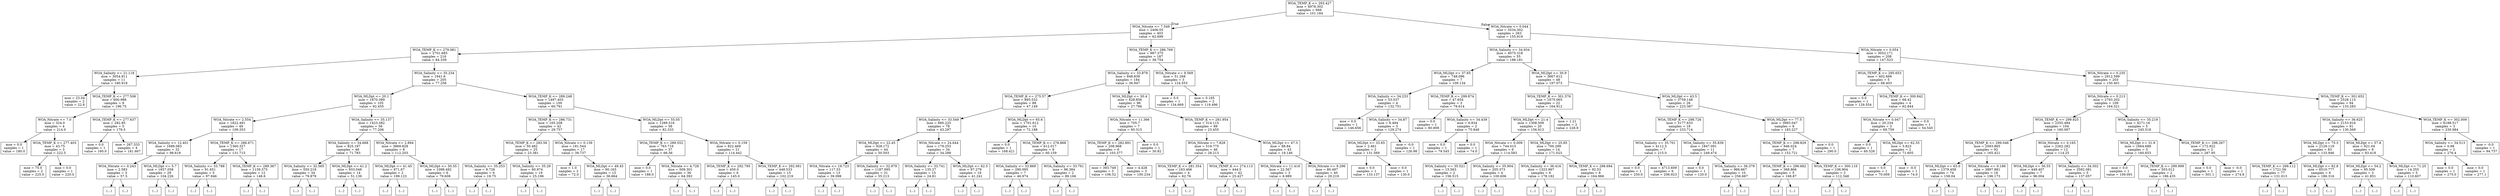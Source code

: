 digraph Tree {
node [shape=box] ;
0 [label="WOA_TEMP_K <= 293.427\nmse = 4978.302\nsamples = 666\nvalue = 101.184"] ;
1 [label="WOA_Nitrate <= 7.549\nmse = 2406.05\nsamples = 403\nvalue = 62.699"] ;
0 -> 1 [labeldistance=2.5, labelangle=45, headlabel="True"] ;
2 [label="WOA_TEMP_K <= 279.081\nmse = 2701.685\nsamples = 216\nvalue = 84.339"] ;
1 -> 2 ;
3 [label="WOA_Salinity <= 21.118\nmse = 3054.911\nsamples = 11\nvalue = 180.918"] ;
2 -> 3 ;
4 [label="mse = 23.04\nsamples = 2\nvalue = 22.6"] ;
3 -> 4 ;
5 [label="WOA_TEMP_K <= 277.506\nmse = 600.988\nsamples = 9\nvalue = 196.75"] ;
3 -> 5 ;
6 [label="WOA_Nitrate <= 7.0\nmse = 324.0\nsamples = 4\nvalue = 214.0"] ;
5 -> 6 ;
7 [label="mse = 0.0\nsamples = 1\nvalue = 180.0"] ;
6 -> 7 ;
8 [label="WOA_TEMP_K <= 277.403\nmse = 43.75\nsamples = 3\nvalue = 222.5"] ;
6 -> 8 ;
9 [label="mse = 75.0\nsamples = 2\nvalue = 225.0"] ;
8 -> 9 ;
10 [label="mse = 0.0\nsamples = 1\nvalue = 220.0"] ;
8 -> 10 ;
11 [label="WOA_TEMP_K <= 277.637\nmse = 282.85\nsamples = 5\nvalue = 179.5"] ;
5 -> 11 ;
12 [label="mse = 0.0\nsamples = 1\nvalue = 160.0"] ;
11 -> 12 ;
13 [label="mse = 267.333\nsamples = 4\nvalue = 181.667"] ;
11 -> 13 ;
14 [label="WOA_Salinity <= 35.234\nmse = 1941.6\nsamples = 205\nvalue = 77.256"] ;
2 -> 14 ;
15 [label="WOA_MLDpt <= 20.1\nmse = 1870.389\nsamples = 105\nvalue = 92.455"] ;
14 -> 15 ;
16 [label="WOA_Nitrate <= 2.554\nmse = 1822.491\nsamples = 49\nvalue = 109.353"] ;
15 -> 16 ;
17 [label="WOA_Salinity <= 12.401\nmse = 1689.083\nsamples = 32\nvalue = 98.619"] ;
16 -> 17 ;
18 [label="WOA_Nitrate <= 0.243\nmse = 2.583\nsamples = 3\nvalue = 57.5"] ;
17 -> 18 ;
19 [label="(...)"] ;
18 -> 19 ;
22 [label="(...)"] ;
18 -> 22 ;
23 [label="WOA_MLDpt <= 5.7\nmse = 1657.058\nsamples = 29\nvalue = 104.226"] ;
17 -> 23 ;
24 [label="(...)"] ;
23 -> 24 ;
29 [label="(...)"] ;
23 -> 29 ;
72 [label="WOA_TEMP_K <= 286.671\nmse = 1360.327\nsamples = 17\nvalue = 131.715"] ;
16 -> 72 ;
73 [label="WOA_Salinity <= 33.788\nmse = 91.651\nsamples = 5\nvalue = 97.946"] ;
72 -> 73 ;
74 [label="(...)"] ;
73 -> 74 ;
75 [label="(...)"] ;
73 -> 75 ;
82 [label="WOA_TEMP_K <= 289.367\nmse = 1139.375\nsamples = 12\nvalue = 148.6"] ;
72 -> 82 ;
83 [label="(...)"] ;
82 -> 83 ;
84 [label="(...)"] ;
82 -> 84 ;
101 [label="WOA_Salinity <= 35.137\nmse = 1423.382\nsamples = 56\nvalue = 77.206"] ;
15 -> 101 ;
102 [label="WOA_Salinity <= 34.668\nmse = 825.197\nsamples = 48\nvalue = 71.783"] ;
101 -> 102 ;
103 [label="WOA_Salinity <= 32.565\nmse = 550.219\nsamples = 34\nvalue = 79.879"] ;
102 -> 103 ;
104 [label="(...)"] ;
103 -> 104 ;
105 [label="(...)"] ;
103 -> 105 ;
162 [label="WOA_MLDpt <= 41.2\nmse = 933.048\nsamples = 14\nvalue = 51.139"] ;
102 -> 162 ;
163 [label="(...)"] ;
162 -> 163 ;
178 [label="(...)"] ;
162 -> 178 ;
187 [label="WOA_Nitrate <= 2.894\nmse = 3869.828\nsamples = 8\nvalue = 112.203"] ;
101 -> 187 ;
188 [label="WOA_MLDpt <= 41.45\nmse = 871.67\nsamples = 2\nvalue = 199.123"] ;
187 -> 188 ;
189 [label="(...)"] ;
188 -> 189 ;
190 [label="(...)"] ;
188 -> 190 ;
191 [label="WOA_MLDpt <= 50.35\nmse = 1098.492\nsamples = 6\nvalue = 79.608"] ;
187 -> 191 ;
192 [label="(...)"] ;
191 -> 192 ;
195 [label="(...)"] ;
191 -> 195 ;
198 [label="WOA_TEMP_K <= 289.248\nmse = 1497.403\nsamples = 100\nvalue = 60.791"] ;
14 -> 198 ;
199 [label="WOA_TEMP_K <= 286.731\nmse = 165.208\nsamples = 42\nvalue = 29.757"] ;
198 -> 199 ;
200 [label="WOA_TEMP_K <= 283.56\nmse = 50.482\nsamples = 25\nvalue = 23.381"] ;
199 -> 200 ;
201 [label="WOA_Salinity <= 35.253\nmse = 9.726\nsamples = 6\nvalue = 19.75"] ;
200 -> 201 ;
202 [label="(...)"] ;
201 -> 202 ;
203 [label="(...)"] ;
201 -> 203 ;
206 [label="WOA_Salinity <= 35.29\nmse = 60.974\nsamples = 19\nvalue = 25.196"] ;
200 -> 206 ;
207 [label="(...)"] ;
206 -> 207 ;
208 [label="(...)"] ;
206 -> 208 ;
221 [label="WOA_Nitrate <= 0.139\nmse = 181.544\nsamples = 17\nvalue = 39.737"] ;
199 -> 221 ;
222 [label="mse = 1.0\nsamples = 2\nvalue = 72.0"] ;
221 -> 222 ;
223 [label="WOA_MLDpt <= 49.45\nmse = 90.163\nsamples = 15\nvalue = 36.664"] ;
221 -> 223 ;
224 [label="(...)"] ;
223 -> 224 ;
233 [label="(...)"] ;
223 -> 233 ;
242 [label="WOA_MLDpt <= 55.05\nmse = 1289.516\nsamples = 58\nvalue = 82.333"] ;
198 -> 242 ;
243 [label="WOA_TEMP_K <= 289.552\nmse = 763.716\nsamples = 37\nvalue = 66.56"] ;
242 -> 243 ;
244 [label="mse = 0.0\nsamples = 1\nvalue = 188.0"] ;
243 -> 244 ;
245 [label="WOA_Nitrate <= 4.728\nmse = 509.301\nsamples = 36\nvalue = 64.392"] ;
243 -> 245 ;
246 [label="(...)"] ;
245 -> 246 ;
305 [label="(...)"] ;
245 -> 305 ;
306 [label="WOA_Nitrate <= 0.159\nmse = 822.469\nsamples = 21\nvalue = 114.442"] ;
242 -> 306 ;
307 [label="WOA_TEMP_K <= 292.795\nmse = 450.0\nsamples = 6\nvalue = 145.0"] ;
306 -> 307 ;
308 [label="(...)"] ;
307 -> 308 ;
309 [label="(...)"] ;
307 -> 309 ;
312 [label="WOA_TEMP_K <= 292.081\nmse = 448.533\nsamples = 15\nvalue = 102.219"] ;
306 -> 312 ;
313 [label="(...)"] ;
312 -> 313 ;
316 [label="(...)"] ;
312 -> 316 ;
333 [label="WOA_TEMP_K <= 286.769\nmse = 987.375\nsamples = 187\nvalue = 38.754"] ;
1 -> 333 ;
334 [label="WOA_Salinity <= 33.879\nmse = 848.839\nsamples = 184\nvalue = 36.947"] ;
333 -> 334 ;
335 [label="WOA_TEMP_K <= 275.57\nmse = 895.532\nsamples = 88\nvalue = 47.149"] ;
334 -> 335 ;
336 [label="WOA_Salinity <= 33.549\nmse = 660.225\nsamples = 78\nvalue = 43.297"] ;
335 -> 336 ;
337 [label="WOA_MLDpt <= 22.45\nmse = 928.172\nsamples = 44\nvalue = 50.503"] ;
336 -> 337 ;
338 [label="WOA_Nitrate <= 19.723\nmse = 117.53\nsamples = 13\nvalue = 39.098"] ;
337 -> 338 ;
339 [label="(...)"] ;
338 -> 339 ;
340 [label="(...)"] ;
338 -> 340 ;
347 [label="WOA_Salinity <= 32.979\nmse = 1187.095\nsamples = 31\nvalue = 55.213"] ;
337 -> 347 ;
348 [label="(...)"] ;
347 -> 348 ;
353 [label="(...)"] ;
347 -> 353 ;
366 [label="WOA_Nitrate <= 24.644\nmse = 179.253\nsamples = 34\nvalue = 34.289"] ;
336 -> 366 ;
367 [label="WOA_Salinity <= 33.741\nmse = 135.27\nsamples = 15\nvalue = 24.81"] ;
366 -> 367 ;
368 [label="(...)"] ;
367 -> 368 ;
379 [label="(...)"] ;
367 -> 379 ;
392 [label="WOA_MLDpt <= 62.5\nmse = 97.279\nsamples = 19\nvalue = 41.241"] ;
366 -> 392 ;
393 [label="(...)"] ;
392 -> 393 ;
424 [label="(...)"] ;
392 -> 424 ;
429 [label="WOA_MLDpt <= 65.6\nmse = 1701.612\nsamples = 10\nvalue = 72.188"] ;
335 -> 429 ;
430 [label="mse = 0.0\nsamples = 1\nvalue = 168.421"] ;
429 -> 430 ;
431 [label="WOA_TEMP_K <= 278.868\nmse = 612.017\nsamples = 9\nvalue = 60.159"] ;
429 -> 431 ;
432 [label="WOA_Salinity <= 33.869\nmse = 290.095\nsamples = 7\nvalue = 46.974"] ;
431 -> 432 ;
433 [label="(...)"] ;
432 -> 433 ;
444 [label="(...)"] ;
432 -> 444 ;
445 [label="WOA_Salinity <= 33.761\nmse = 96.384\nsamples = 2\nvalue = 89.166"] ;
431 -> 445 ;
446 [label="(...)"] ;
445 -> 446 ;
447 [label="(...)"] ;
445 -> 447 ;
448 [label="WOA_MLDpt <= 30.4\nmse = 628.856\nsamples = 96\nvalue = 27.766"] ;
334 -> 448 ;
449 [label="WOA_Nitrate <= 11.366\nmse = 705.7\nsamples = 7\nvalue = 95.315"] ;
448 -> 449 ;
450 [label="WOA_TEMP_K <= 282.891\nmse = 208.968\nsamples = 6\nvalue = 103.377"] ;
449 -> 450 ;
451 [label="mse = 393.749\nsamples = 3\nvalue = 106.52"] ;
450 -> 451 ;
452 [label="mse = 4.428\nsamples = 3\nvalue = 100.234"] ;
450 -> 452 ;
453 [label="mse = 0.0\nsamples = 1\nvalue = 30.82"] ;
449 -> 453 ;
454 [label="WOA_TEMP_K <= 281.954\nmse = 314.115\nsamples = 89\nvalue = 23.455"] ;
448 -> 454 ;
455 [label="WOA_Nitrate <= 7.828\nmse = 519.775\nsamples = 46\nvalue = 28.213"] ;
454 -> 455 ;
456 [label="WOA_TEMP_K <= 281.354\nmse = 163.466\nsamples = 4\nvalue = 62.76"] ;
455 -> 456 ;
457 [label="(...)"] ;
456 -> 457 ;
458 [label="(...)"] ;
456 -> 458 ;
463 [label="WOA_TEMP_K <= 274.113\nmse = 444.5\nsamples = 42\nvalue = 25.427"] ;
455 -> 463 ;
464 [label="(...)"] ;
463 -> 464 ;
477 [label="(...)"] ;
463 -> 477 ;
542 [label="WOA_MLDpt <= 47.3\nmse = 88.84\nsamples = 43\nvalue = 19.146"] ;
454 -> 542 ;
543 [label="WOA_Nitrate <= 11.416\nmse = 22.567\nsamples = 3\nvalue = 6.989"] ;
542 -> 543 ;
544 [label="(...)"] ;
543 -> 544 ;
547 [label="(...)"] ;
543 -> 547 ;
548 [label="WOA_Nitrate <= 9.296\nmse = 80.497\nsamples = 40\nvalue = 20.219"] ;
542 -> 548 ;
549 [label="(...)"] ;
548 -> 549 ;
580 [label="(...)"] ;
548 -> 580 ;
585 [label="WOA_Nitrate <= 9.569\nmse = 51.268\nsamples = 3\nvalue = 124.553"] ;
333 -> 585 ;
586 [label="mse = 0.0\nsamples = 1\nvalue = 134.669"] ;
585 -> 586 ;
587 [label="mse = 0.165\nsamples = 2\nvalue = 119.496"] ;
585 -> 587 ;
588 [label="WOA_Nitrate <= 0.044\nmse = 3534.302\nsamples = 263\nvalue = 155.919"] ;
0 -> 588 [labeldistance=2.5, labelangle=-45, headlabel="False"] ;
589 [label="WOA_Salinity <= 34.934\nmse = 4075.318\nsamples = 55\nvalue = 188.181"] ;
588 -> 589 ;
590 [label="WOA_MLDpt <= 37.65\nmse = 748.096\nsamples = 7\nvalue = 109.134"] ;
589 -> 590 ;
591 [label="WOA_Salinity <= 34.233\nmse = 53.537\nsamples = 4\nvalue = 132.751"] ;
590 -> 591 ;
592 [label="mse = 0.0\nsamples = 1\nvalue = 146.656"] ;
591 -> 592 ;
593 [label="WOA_Salinity <= 34.87\nmse = 6.494\nsamples = 3\nvalue = 129.274"] ;
591 -> 593 ;
594 [label="WOA_MLDpt <= 33.65\nmse = 2.461\nsamples = 2\nvalue = 131.569"] ;
593 -> 594 ;
595 [label="mse = 0.0\nsamples = 1\nvalue = 133.137"] ;
594 -> 595 ;
596 [label="mse = 0.0\nsamples = 1\nvalue = 130.0"] ;
594 -> 596 ;
597 [label="mse = -0.0\nsamples = 1\nvalue = 126.98"] ;
593 -> 597 ;
598 [label="WOA_TEMP_K <= 299.874\nmse = 47.654\nsamples = 3\nvalue = 79.614"] ;
590 -> 598 ;
599 [label="mse = 0.0\nsamples = 1\nvalue = 90.909"] ;
598 -> 599 ;
600 [label="WOA_Salinity <= 34.439\nmse = 6.834\nsamples = 2\nvalue = 75.848"] ;
598 -> 600 ;
601 [label="mse = 0.0\nsamples = 1\nvalue = 79.545"] ;
600 -> 601 ;
602 [label="mse = 0.0\nsamples = 1\nvalue = 74.0"] ;
600 -> 602 ;
603 [label="WOA_MLDpt <= 30.9\nmse = 3667.612\nsamples = 48\nvalue = 197.073"] ;
589 -> 603 ;
604 [label="WOA_TEMP_K <= 301.576\nmse = 1675.065\nsamples = 22\nvalue = 164.912"] ;
603 -> 604 ;
605 [label="WOA_MLDpt <= 21.4\nmse = 1308.509\nsamples = 20\nvalue = 156.913"] ;
604 -> 605 ;
606 [label="WOA_Nitrate <= 0.009\nmse = 744.015\nsamples = 6\nvalue = 114.583"] ;
605 -> 606 ;
607 [label="WOA_Salinity <= 35.521\nmse = 15.563\nsamples = 2\nvalue = 156.515"] ;
606 -> 607 ;
608 [label="(...)"] ;
607 -> 608 ;
609 [label="(...)"] ;
607 -> 609 ;
610 [label="WOA_Salinity <= 35.904\nmse = 205.373\nsamples = 4\nvalue = 100.606"] ;
606 -> 610 ;
611 [label="(...)"] ;
610 -> 611 ;
612 [label="(...)"] ;
610 -> 612 ;
617 [label="WOA_MLDpt <= 25.85\nmse = 700.299\nsamples = 14\nvalue = 171.023"] ;
605 -> 617 ;
618 [label="WOA_Salinity <= 36.416\nmse = 1323.967\nsamples = 6\nvalue = 178.182"] ;
617 -> 618 ;
619 [label="(...)"] ;
618 -> 619 ;
620 [label="(...)"] ;
618 -> 620 ;
623 [label="WOA_TEMP_K <= 298.694\nmse = 92.53\nsamples = 8\nvalue = 164.966"] ;
617 -> 623 ;
624 [label="(...)"] ;
623 -> 624 ;
625 [label="(...)"] ;
623 -> 625 ;
626 [label="mse = 1.21\nsamples = 2\nvalue = 228.9"] ;
604 -> 626 ;
627 [label="WOA_MLDpt <= 43.5\nmse = 3759.148\nsamples = 26\nvalue = 223.387"] ;
603 -> 627 ;
628 [label="WOA_TEMP_K <= 298.726\nmse = 3177.633\nsamples = 18\nvalue = 233.714"] ;
627 -> 628 ;
629 [label="WOA_Salinity <= 35.701\nmse = 4112.5\nsamples = 7\nvalue = 215.0"] ;
628 -> 629 ;
630 [label="mse = 0.0\nsamples = 1\nvalue = 250.0"] ;
629 -> 630 ;
631 [label="mse = 4713.609\nsamples = 6\nvalue = 206.923"] ;
629 -> 631 ;
632 [label="WOA_Salinity <= 35.839\nmse = 1847.091\nsamples = 11\nvalue = 249.474"] ;
628 -> 632 ;
633 [label="mse = 0.0\nsamples = 1\nvalue = 120.0"] ;
632 -> 633 ;
634 [label="WOA_Salinity <= 36.379\nmse = 966.667\nsamples = 10\nvalue = 256.667"] ;
632 -> 634 ;
635 [label="(...)"] ;
634 -> 635 ;
636 [label="(...)"] ;
634 -> 636 ;
639 [label="WOA_MLDpt <= 77.5\nmse = 3993.047\nsamples = 8\nvalue = 183.227"] ;
627 -> 639 ;
640 [label="WOA_TEMP_K <= 298.829\nmse = 946.024\nsamples = 7\nvalue = 152.721"] ;
639 -> 640 ;
641 [label="WOA_TEMP_K <= 296.682\nmse = 368.866\nsamples = 5\nvalue = 168.87"] ;
640 -> 641 ;
642 [label="(...)"] ;
641 -> 642 ;
643 [label="(...)"] ;
641 -> 643 ;
650 [label="WOA_TEMP_K <= 300.116\nmse = 106.904\nsamples = 2\nvalue = 112.348"] ;
640 -> 650 ;
651 [label="(...)"] ;
650 -> 651 ;
652 [label="(...)"] ;
650 -> 652 ;
653 [label="mse = 0.0\nsamples = 1\nvalue = 290.0"] ;
639 -> 653 ;
654 [label="WOA_Nitrate <= 0.054\nmse = 3052.171\nsamples = 208\nvalue = 147.523"] ;
588 -> 654 ;
655 [label="WOA_TEMP_K <= 295.653\nmse = 402.666\nsamples = 5\nvalue = 68.403"] ;
654 -> 655 ;
656 [label="mse = 0.0\nsamples = 1\nvalue = 129.554"] ;
655 -> 656 ;
657 [label="WOA_TEMP_K <= 300.842\nmse = 68.42\nsamples = 4\nvalue = 62.844"] ;
655 -> 657 ;
658 [label="WOA_Nitrate <= 0.047\nmse = 20.234\nsamples = 3\nvalue = 69.759"] ;
657 -> 658 ;
659 [label="mse = 0.0\nsamples = 1\nvalue = 60.526"] ;
658 -> 659 ;
660 [label="WOA_MLDpt <= 62.55\nmse = 3.823\nsamples = 2\nvalue = 71.605"] ;
658 -> 660 ;
661 [label="mse = 0.0\nsamples = 1\nvalue = 70.009"] ;
660 -> 661 ;
662 [label="mse = -0.0\nsamples = 1\nvalue = 74.0"] ;
660 -> 662 ;
663 [label="mse = 0.0\nsamples = 1\nvalue = 54.545"] ;
657 -> 663 ;
664 [label="WOA_Nitrate <= 0.235\nmse = 2912.599\nsamples = 203\nvalue = 150.401"] ;
654 -> 664 ;
665 [label="WOA_Nitrate <= 0.213\nmse = 2793.202\nsamples = 109\nvalue = 164.321"] ;
664 -> 665 ;
666 [label="WOA_TEMP_K <= 299.925\nmse = 2355.484\nsamples = 104\nvalue = 160.097"] ;
665 -> 666 ;
667 [label="WOA_TEMP_K <= 299.046\nmse = 2093.865\nsamples = 92\nvalue = 165.421"] ;
666 -> 667 ;
668 [label="WOA_MLDpt <= 63.0\nmse = 1379.458\nsamples = 74\nvalue = 158.04"] ;
667 -> 668 ;
669 [label="(...)"] ;
668 -> 669 ;
750 [label="(...)"] ;
668 -> 750 ;
769 [label="WOA_Nitrate <= 0.186\nmse = 3897.881\nsamples = 18\nvalue = 196.173"] ;
667 -> 769 ;
770 [label="(...)"] ;
769 -> 770 ;
781 [label="(...)"] ;
769 -> 781 ;
782 [label="WOA_Nitrate <= 0.165\nmse = 2262.282\nsamples = 12\nvalue = 114.25"] ;
666 -> 782 ;
783 [label="WOA_MLDpt <= 56.55\nmse = 449.407\nsamples = 7\nvalue = 96.004"] ;
782 -> 783 ;
784 [label="(...)"] ;
783 -> 784 ;
793 [label="(...)"] ;
783 -> 793 ;
794 [label="WOA_Salinity <= 34.502\nmse = 3592.081\nsamples = 5\nvalue = 137.057"] ;
782 -> 794 ;
795 [label="(...)"] ;
794 -> 795 ;
800 [label="(...)"] ;
794 -> 800 ;
803 [label="WOA_Salinity <= 35.219\nmse = 4271.16\nsamples = 5\nvalue = 245.518"] ;
665 -> 803 ;
804 [label="WOA_MLDpt <= 31.9\nmse = 1664.688\nsamples = 3\nvalue = 160.653"] ;
803 -> 804 ;
805 [label="mse = 0.0\nsamples = 1\nvalue = 109.091"] ;
804 -> 805 ;
806 [label="WOA_TEMP_K <= 299.999\nmse = 503.012\nsamples = 2\nvalue = 186.435"] ;
804 -> 806 ;
807 [label="(...)"] ;
806 -> 807 ;
808 [label="(...)"] ;
806 -> 808 ;
809 [label="WOA_TEMP_K <= 298.267\nmse = 172.922\nsamples = 2\nvalue = 287.95"] ;
803 -> 809 ;
810 [label="mse = 0.0\nsamples = 1\nvalue = 301.1"] ;
809 -> 810 ;
811 [label="mse = -0.0\nsamples = 1\nvalue = 274.8"] ;
809 -> 811 ;
812 [label="WOA_TEMP_K <= 301.652\nmse = 2528.115\nsamples = 94\nvalue = 133.283"] ;
664 -> 812 ;
813 [label="WOA_Salinity <= 36.625\nmse = 2153.916\nsamples = 91\nvalue = 130.569"] ;
812 -> 813 ;
814 [label="WOA_MLDpt <= 75.3\nmse = 2129.119\nsamples = 83\nvalue = 133.946"] ;
813 -> 814 ;
815 [label="WOA_TEMP_K <= 299.112\nmse = 1721.56\nsamples = 77\nvalue = 131.013"] ;
814 -> 815 ;
816 [label="(...)"] ;
815 -> 816 ;
911 [label="(...)"] ;
815 -> 911 ;
948 [label="WOA_MLDpt <= 82.8\nmse = 6510.777\nsamples = 6\nvalue = 186.316"] ;
814 -> 948 ;
949 [label="(...)"] ;
948 -> 949 ;
952 [label="(...)"] ;
948 -> 952 ;
957 [label="WOA_MLDpt <= 57.8\nmse = 921.04\nsamples = 8\nvalue = 93.418"] ;
813 -> 957 ;
958 [label="WOA_MLDpt <= 54.2\nmse = 95.509\nsamples = 3\nvalue = 41.851"] ;
957 -> 958 ;
959 [label="(...)"] ;
958 -> 959 ;
960 [label="(...)"] ;
958 -> 960 ;
963 [label="WOA_MLDpt <= 71.25\nmse = 14.355\nsamples = 5\nvalue = 110.607"] ;
957 -> 963 ;
964 [label="(...)"] ;
963 -> 964 ;
967 [label="(...)"] ;
963 -> 967 ;
972 [label="WOA_TEMP_K <= 302.009\nmse = 6188.517\nsamples = 3\nvalue = 230.984"] ;
812 -> 972 ;
973 [label="WOA_Salinity <= 34.513\nmse = 0.98\nsamples = 2\nvalue = 276.4"] ;
972 -> 973 ;
974 [label="mse = 0.0\nsamples = 1\nvalue = 275.0"] ;
973 -> 974 ;
975 [label="mse = 0.0\nsamples = 1\nvalue = 277.1"] ;
973 -> 975 ;
976 [label="mse = -0.0\nsamples = 1\nvalue = 94.737"] ;
972 -> 976 ;
}